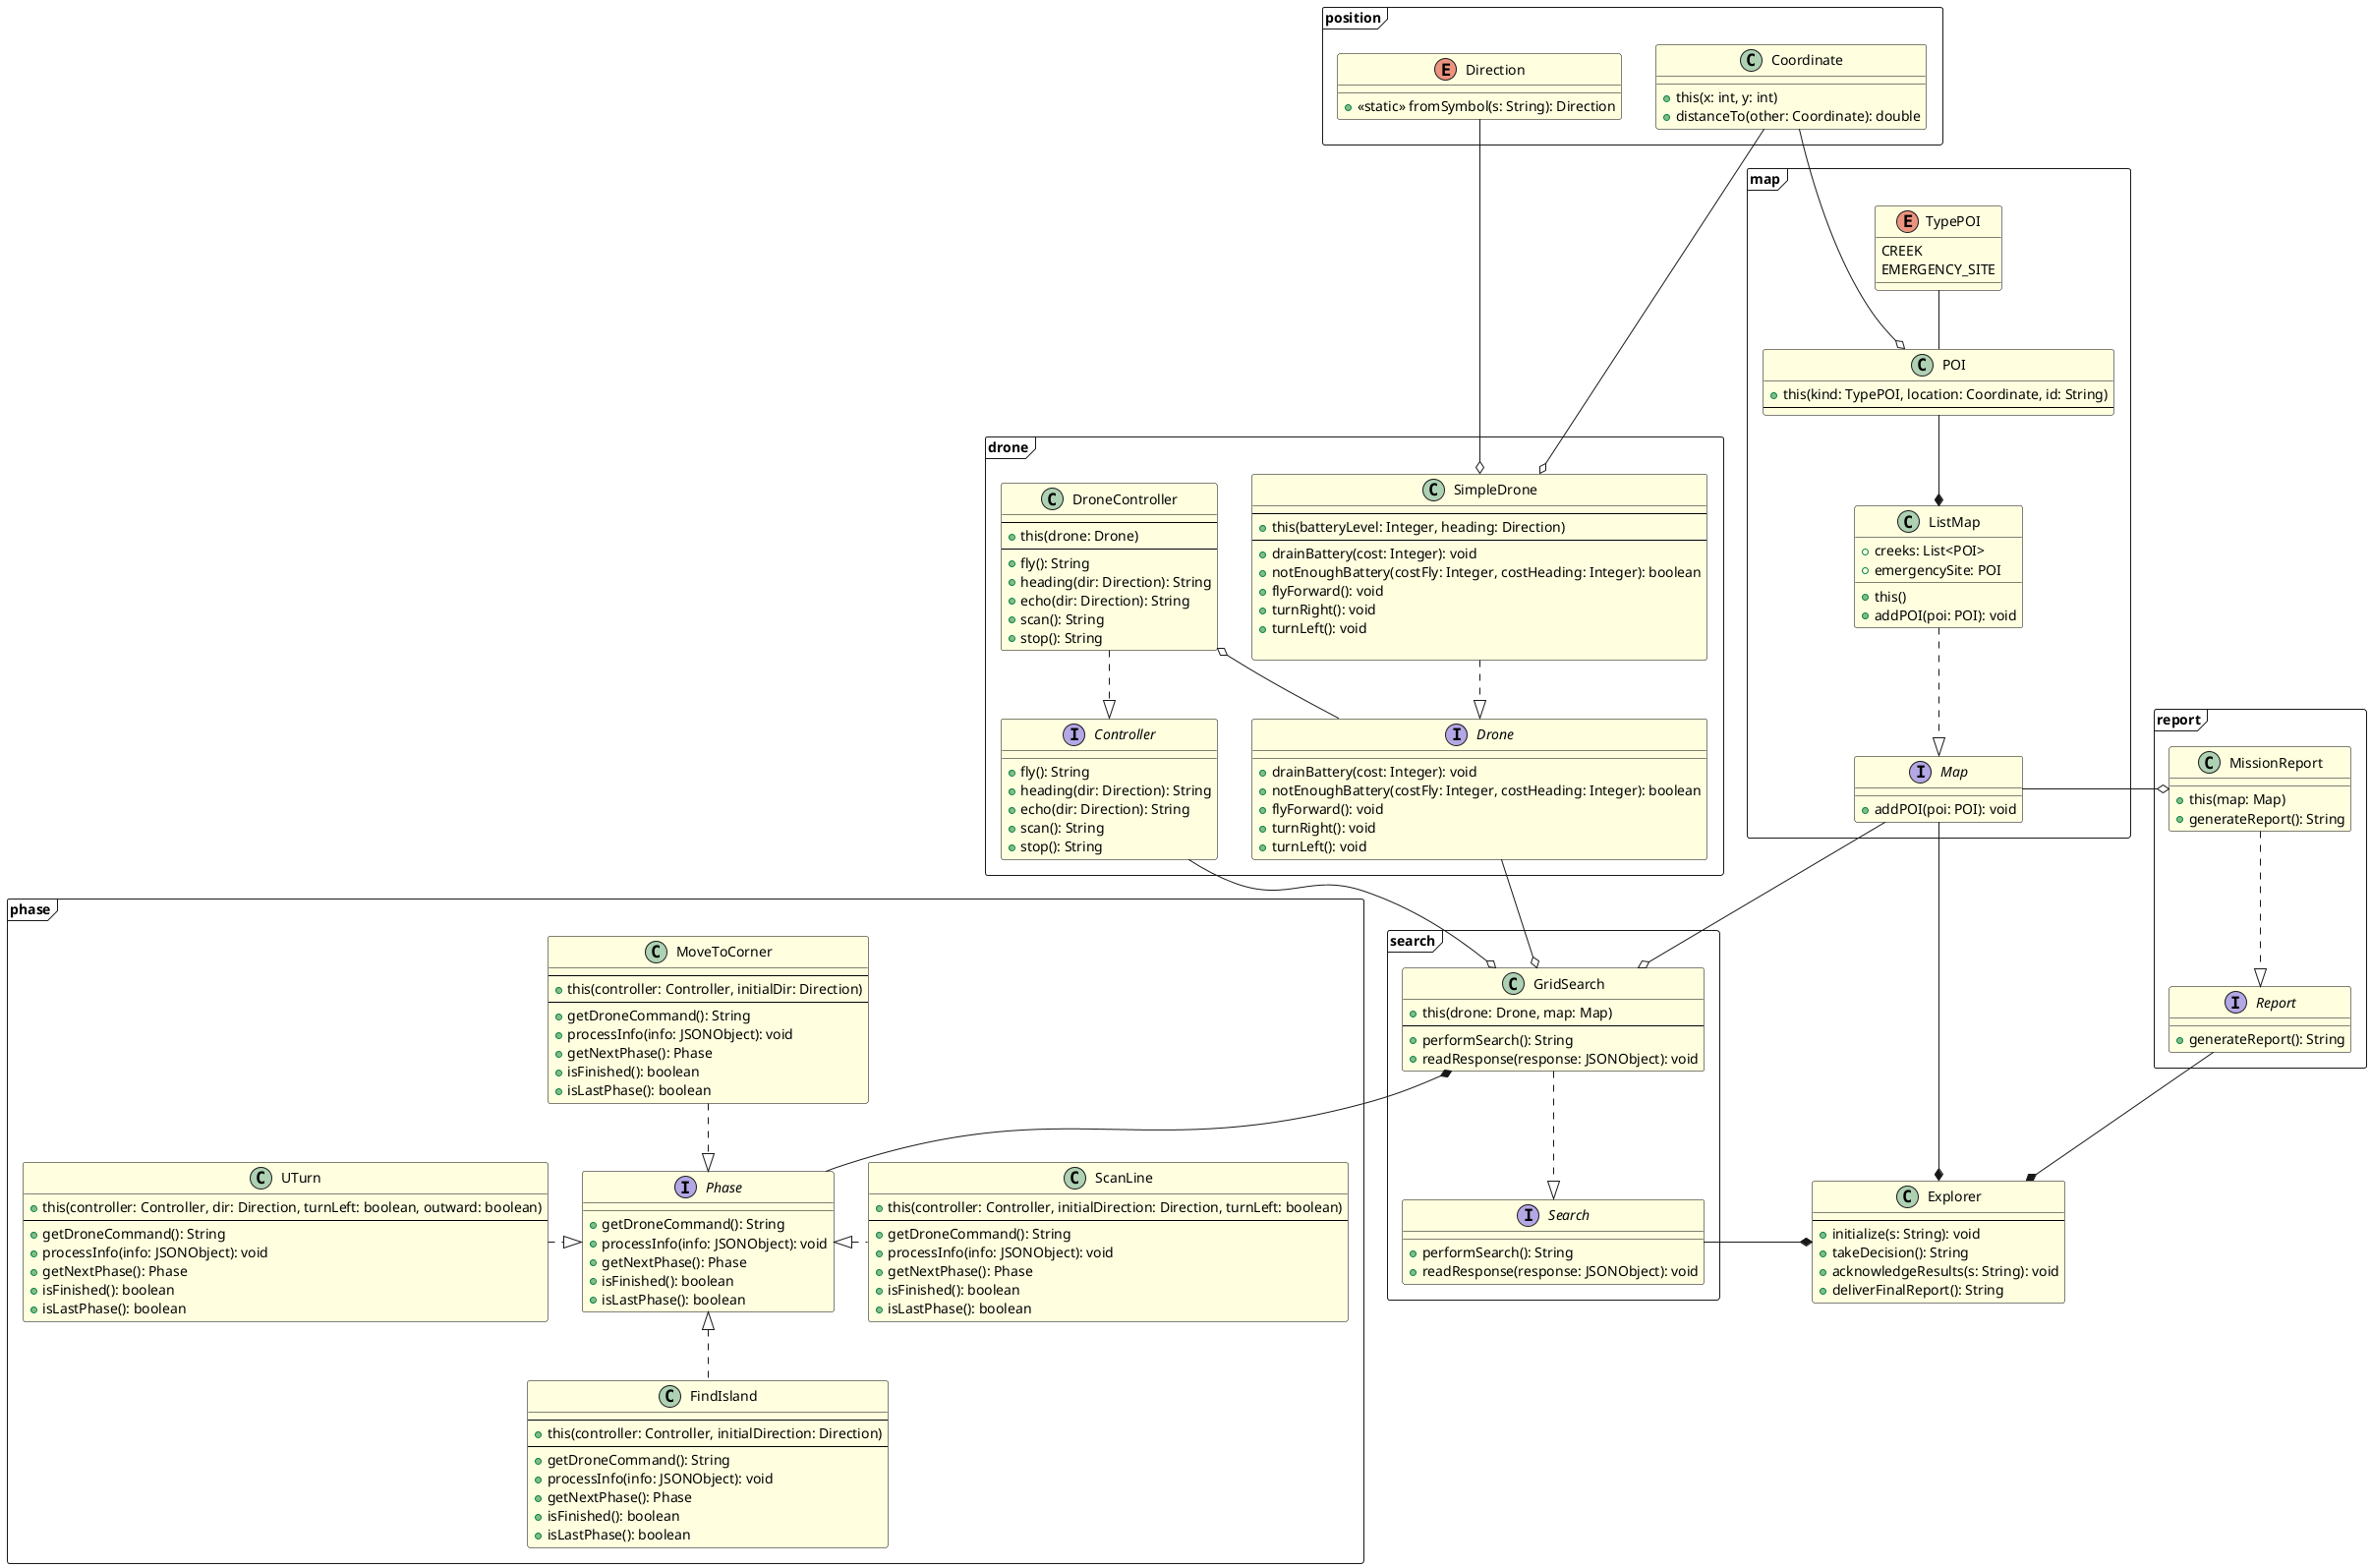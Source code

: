 @startuml A2
!define MyTheme
skinparam class {
    BackgroundColor #LightYellow
    BorderColor #000000
    FontColor #000000
}

skinparam stereotypeCBackgroundColor #LightYellow
skinparam stereotypeCBorderColor #000000
skinparam stereotypeCFontColor #000000


package drone <<Frame>>{
    interface Controller {
        + fly(): String
        + heading(dir: Direction): String
        + echo(dir: Direction): String
        + scan(): String
        + stop(): String
  
    }

    interface Drone {
    '   + getBatteryLevel(): Integer
        + drainBattery(cost: Integer): void
        + notEnoughBattery(costFly: Integer, costHeading: Integer): boolean
        '   + getHeading(): Direction
        '   + getLocation(): Coordinate
        + flyForward(): void
        + turnRight(): void
        + turnLeft(): void
    }

    class DroneController {
    '   - drone: Drone
        --
        + this(drone: Drone)
        --
        + fly(): String
        + heading(dir: Direction): String
        + echo(dir: Direction): String
        + scan(): String
        + stop(): String
    }

    class SimpleDrone {
        '   - batteryLevel: Integer
        '   - heading: Direction
        '   - location: Coordinate
        --
        + this(batteryLevel: Integer, heading: Direction)
        --
        + drainBattery(cost: Integer): void
        + notEnoughBattery(costFly: Integer, costHeading: Integer): boolean
        + flyForward(): void
        + turnRight(): void
        + turnLeft(): void

        '   + getBatteryLevel(): Integer
        '   + getHeading(): Direction
        '   + getLocation(): Coordinate
    }

}



package map <<Frame>>{
    class ListMap {
    + creeks: List<POI>
    + emergencySite: POI
    ' --
    + this()
    ' --
    + addPOI(poi: POI): void
    ' + getEmergencySiteID(): String
    ' + getClosetCreekID(): String
}

    interface Map {
        + addPOI(poi: POI): void
        ' + getEmergencySiteID(): String
        ' + getClosetCreekID(): String
    }

    enum TypePOI {
        CREEK
        EMERGENCY_SITE
    }

    class POI {
        '   - kind: TypePOI
        '   - location: Coordinate
        '   - id: String
        '   --
        + this(kind: TypePOI, location: Coordinate, id: String)
        --
        '   + getKind(): TypePOI
        '   + getLocation(): Coordinate
        '   + getID(): String
    }
}




package phase <<Frame>>{
    class UTurn {
        ' - controller: Controller
        ' - direction: Direction
        ' - turnLeft: boolean
        ' - hasTurned: boolean
        ' - turnCount: Integer
        ' - FLY: Integer
        ' - TURN_OPPOSITE: Integer
        ' - command: String
        ' --
        + this(controller: Controller, dir: Direction, turnLeft: boolean, outward: boolean)
        --
        + getDroneCommand(): String
        + processInfo(info: JSONObject): void
        + getNextPhase(): Phase
        + isFinished(): boolean
        + isLastPhase(): boolean
        ' - turnCommand(durLeft: boolean): String
    }
    class ScanLine {
        ' - State: enum
        ' - logger: Logger
        ' - controller: Controller
        ' - direction: Direction
        ' - turnLeft: boolean
        ' - offIsland: boolean
        ' - hasMoved: boolean
        ' - moveOutwards: boolean
        ' - state: State
        ' --
        + this(controller: Controller, initialDirection: Direction, turnLeft: boolean)
        --
        + getDroneCommand(): String
        + processInfo(info: JSONObject): void
        + getNextPhase(): Phase
        + isFinished(): boolean
        + isLastPhase(): boolean
        ' - isDroneOffLand(info: JSONObject): boolean
    }
    class MoveToCorner {
        ' - State: enum
        ' - logger: Logger
        ' - controller: Controller
        ' - direction: Direction
        ' - finalDirection: Direction
        ' - state: State
        ' - distanceLeft: int
        ' - distanceRight: int
        ' - distanceTraveled: int
        ' - hasReachedCorner: boolean
        --
        + this(controller: Controller, initialDir: Direction)
        --
        + getDroneCommand(): String
        + processInfo(info: JSONObject): void
        + getNextPhase(): Phase
        + isFinished(): boolean
        + isLastPhase(): boolean
    }
    class FindIsland {
        ' - State: enum
        ' - logger: Logger
        ' - direction: Direction
        ' - atIsland: boolean
        ' - uTurnLeft: boolean
        ' - flightsToIsland: Integer
        ' - state: State
        --
        + this(controller: Controller, initialDirection: Direction)
        --
        + getDroneCommand(): String
        + processInfo(info: JSONObject): void
        + getNextPhase(): Phase
        + isFinished(): boolean
        + isLastPhase(): boolean
    }
    interface Phase {
        + getDroneCommand(): String
        + processInfo(info: JSONObject): void
        + getNextPhase(): Phase
        + isFinished(): boolean
        + isLastPhase(): boolean
    }
}



package position <<Frame>>{
    enum Direction {
    '   - symbol: String
    '   --
    '   + getSymbol(): String
    '   + getRight(): Direction
    '   + getLeft(): Direction
    + <<static>> fromSymbol(s: String): Direction
  
    }
    class Coordinate {
        ' - x: int
        ' - y: int
        ' --
        + this(x: int, y: int)
        ' --
        ' + getX(): int
        ' + getY(): int
        ' + setX(x: int): void
        ' + setY(y: int): void
        + distanceTo(other: Coordinate): double
    }
}


package search <<Frame>>{
    class GridSearch {
        '   - logger: Logger
        '   - drone: Drone
        '   - controller: Controller
        '   - map: Map
        '   - phase: Phase
        '   --
        + this(drone: Drone, map: Map)
        --
        + performSearch(): String
        + readResponse(response: JSONObject): void
    }

    interface Search {
        + performSearch(): String
        + readResponse(response: JSONObject): void
    }

}



package report <<Frame>>{
    class MissionReport{
        ' - map: Map
        ' --
        + this(map: Map)
        ' --
        + generateReport(): String
        ' - closestCreekID(): String
        ' - emergencySiteID(): String
    }

    interface Report{
        + generateReport(): String
    }
}

class Explorer {
    '   - logger: Logger
    '   - drone: Drone
    '   - gridSearch: Search
    '   - map: Map
    --
    + initialize(s: String): void
    + takeDecision(): String
    + acknowledgeResults(s: String): void
    + deliverFinalReport(): String
}

' phase package
Phase <|.up. MoveToCorner
Phase <|.. FindIsland
Phase <|..right. ScanLine
Phase <|..left. UTurn

' search package
Search <|.up. GridSearch

' drone package
Controller <|.up. DroneController
Drone <|.up. SimpleDrone
DroneController o-- Drone

' report package
Report <|.up. MissionReport

' position package
Coordinate --o POI

' map package
Map <|.up. ListMap
POI --* ListMap
TypePOI -- POI


Drone -down-o GridSearch
Controller -down-o GridSearch
Map -right-o GridSearch
GridSearch *-- Phase


Coordinate ----o SimpleDrone
Direction ----o SimpleDrone


MissionReport o-left- Map


Search -left-* Explorer
Map ---* Explorer
Report -right-* Explorer


' Drone --o GridSearch
' Controller --o GridSearch
' Map -down-o GridSearch
' GridSearch *-down- Phase


' Coordinate ----o SimpleDrone
' Direction ----o SimpleDrone


' MissionReport o-- Map


' Search -up-* Explorer
' Map --* Explorer
' Report --* Explorer
@enduml